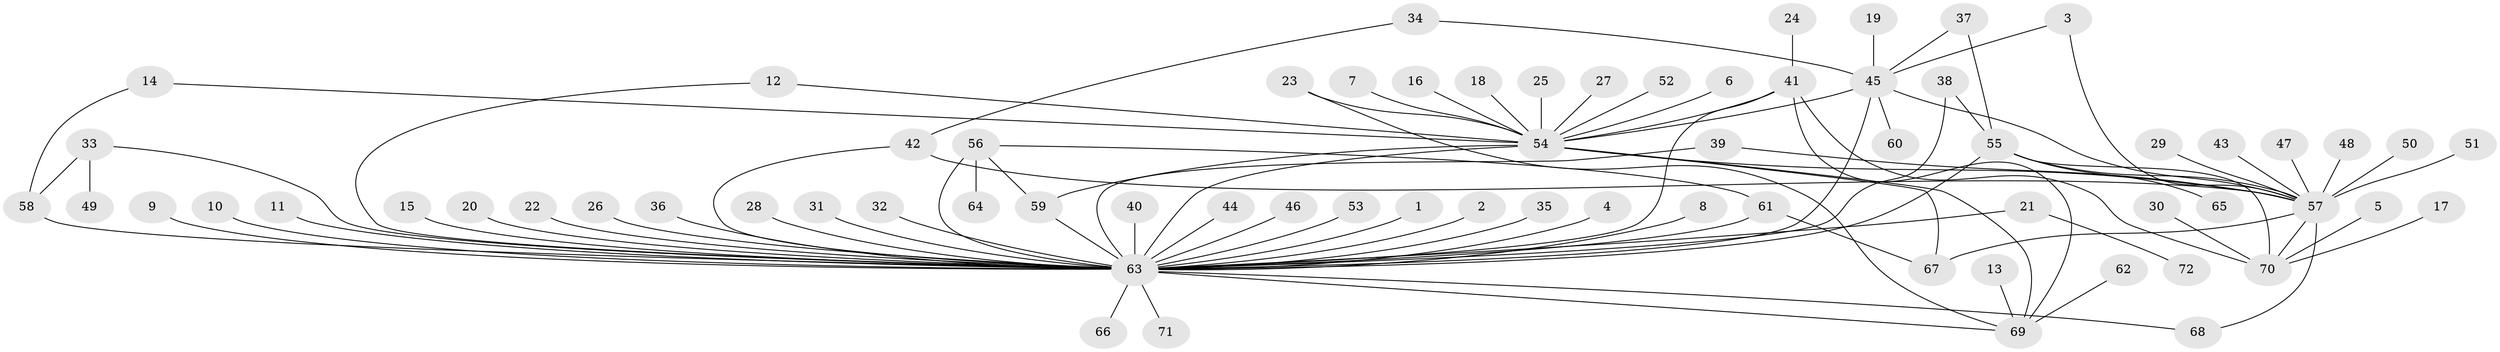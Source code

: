 // original degree distribution, {13: 0.006944444444444444, 53: 0.006944444444444444, 1: 0.5138888888888888, 5: 0.013888888888888888, 11: 0.006944444444444444, 8: 0.020833333333333332, 2: 0.22916666666666666, 3: 0.13194444444444445, 9: 0.006944444444444444, 16: 0.006944444444444444, 4: 0.04861111111111111, 7: 0.006944444444444444}
// Generated by graph-tools (version 1.1) at 2025/49/03/09/25 03:49:53]
// undirected, 72 vertices, 95 edges
graph export_dot {
graph [start="1"]
  node [color=gray90,style=filled];
  1;
  2;
  3;
  4;
  5;
  6;
  7;
  8;
  9;
  10;
  11;
  12;
  13;
  14;
  15;
  16;
  17;
  18;
  19;
  20;
  21;
  22;
  23;
  24;
  25;
  26;
  27;
  28;
  29;
  30;
  31;
  32;
  33;
  34;
  35;
  36;
  37;
  38;
  39;
  40;
  41;
  42;
  43;
  44;
  45;
  46;
  47;
  48;
  49;
  50;
  51;
  52;
  53;
  54;
  55;
  56;
  57;
  58;
  59;
  60;
  61;
  62;
  63;
  64;
  65;
  66;
  67;
  68;
  69;
  70;
  71;
  72;
  1 -- 63 [weight=1.0];
  2 -- 63 [weight=1.0];
  3 -- 45 [weight=1.0];
  3 -- 57 [weight=1.0];
  4 -- 63 [weight=1.0];
  5 -- 70 [weight=1.0];
  6 -- 54 [weight=1.0];
  7 -- 54 [weight=1.0];
  8 -- 63 [weight=1.0];
  9 -- 63 [weight=1.0];
  10 -- 63 [weight=1.0];
  11 -- 63 [weight=1.0];
  12 -- 54 [weight=1.0];
  12 -- 63 [weight=1.0];
  13 -- 69 [weight=1.0];
  14 -- 54 [weight=1.0];
  14 -- 58 [weight=1.0];
  15 -- 63 [weight=1.0];
  16 -- 54 [weight=1.0];
  17 -- 70 [weight=1.0];
  18 -- 54 [weight=1.0];
  19 -- 45 [weight=1.0];
  20 -- 63 [weight=1.0];
  21 -- 63 [weight=1.0];
  21 -- 72 [weight=1.0];
  22 -- 63 [weight=1.0];
  23 -- 54 [weight=1.0];
  23 -- 69 [weight=1.0];
  24 -- 41 [weight=1.0];
  25 -- 54 [weight=1.0];
  26 -- 63 [weight=1.0];
  27 -- 54 [weight=1.0];
  28 -- 63 [weight=1.0];
  29 -- 57 [weight=1.0];
  30 -- 70 [weight=1.0];
  31 -- 63 [weight=1.0];
  32 -- 63 [weight=1.0];
  33 -- 49 [weight=1.0];
  33 -- 58 [weight=1.0];
  33 -- 63 [weight=1.0];
  34 -- 42 [weight=1.0];
  34 -- 45 [weight=1.0];
  35 -- 63 [weight=1.0];
  36 -- 63 [weight=1.0];
  37 -- 45 [weight=1.0];
  37 -- 55 [weight=1.0];
  38 -- 55 [weight=1.0];
  38 -- 63 [weight=1.0];
  39 -- 57 [weight=1.0];
  39 -- 63 [weight=1.0];
  40 -- 63 [weight=1.0];
  41 -- 54 [weight=1.0];
  41 -- 63 [weight=1.0];
  41 -- 69 [weight=1.0];
  41 -- 70 [weight=1.0];
  42 -- 57 [weight=1.0];
  42 -- 63 [weight=1.0];
  43 -- 57 [weight=1.0];
  44 -- 63 [weight=1.0];
  45 -- 54 [weight=1.0];
  45 -- 57 [weight=1.0];
  45 -- 60 [weight=1.0];
  45 -- 63 [weight=2.0];
  46 -- 63 [weight=1.0];
  47 -- 57 [weight=1.0];
  48 -- 57 [weight=1.0];
  50 -- 57 [weight=1.0];
  51 -- 57 [weight=1.0];
  52 -- 54 [weight=1.0];
  53 -- 63 [weight=1.0];
  54 -- 57 [weight=1.0];
  54 -- 59 [weight=1.0];
  54 -- 63 [weight=4.0];
  54 -- 67 [weight=1.0];
  54 -- 69 [weight=1.0];
  55 -- 57 [weight=1.0];
  55 -- 63 [weight=1.0];
  55 -- 65 [weight=1.0];
  55 -- 70 [weight=1.0];
  56 -- 59 [weight=1.0];
  56 -- 61 [weight=1.0];
  56 -- 63 [weight=3.0];
  56 -- 64 [weight=1.0];
  57 -- 67 [weight=1.0];
  57 -- 68 [weight=1.0];
  57 -- 70 [weight=1.0];
  58 -- 63 [weight=2.0];
  59 -- 63 [weight=1.0];
  61 -- 63 [weight=1.0];
  61 -- 67 [weight=1.0];
  62 -- 69 [weight=1.0];
  63 -- 66 [weight=1.0];
  63 -- 68 [weight=1.0];
  63 -- 69 [weight=1.0];
  63 -- 71 [weight=1.0];
}

